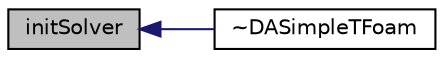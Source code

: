 digraph "initSolver"
{
  bgcolor="transparent";
  edge [fontname="Helvetica",fontsize="10",labelfontname="Helvetica",labelfontsize="10"];
  node [fontname="Helvetica",fontsize="10",shape=record];
  rankdir="LR";
  Node22 [label="initSolver",height=0.2,width=0.4,color="black", fillcolor="grey75", style="filled", fontcolor="black"];
  Node22 -> Node23 [dir="back",color="midnightblue",fontsize="10",style="solid",fontname="Helvetica"];
  Node23 [label="~DASimpleTFoam",height=0.2,width=0.4,color="black",URL="$classFoam_1_1DASimpleTFoam.html#ad4204c7f97f6efb6ad1cc44eb4a73d82"];
}
